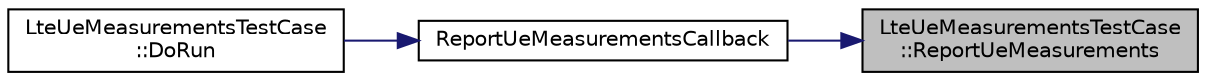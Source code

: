 digraph "LteUeMeasurementsTestCase::ReportUeMeasurements"
{
 // LATEX_PDF_SIZE
  edge [fontname="Helvetica",fontsize="10",labelfontname="Helvetica",labelfontsize="10"];
  node [fontname="Helvetica",fontsize="10",shape=record];
  rankdir="RL";
  Node1 [label="LteUeMeasurementsTestCase\l::ReportUeMeasurements",height=0.2,width=0.4,color="black", fillcolor="grey75", style="filled", fontcolor="black",tooltip="Report UE measurements function."];
  Node1 -> Node2 [dir="back",color="midnightblue",fontsize="10",style="solid",fontname="Helvetica"];
  Node2 [label="ReportUeMeasurementsCallback",height=0.2,width=0.4,color="black", fillcolor="white", style="filled",URL="$lte-test-ue-measurements_8cc.html#a2c68a78b856a5b437faa0a5090930c64",tooltip=" "];
  Node2 -> Node3 [dir="back",color="midnightblue",fontsize="10",style="solid",fontname="Helvetica"];
  Node3 [label="LteUeMeasurementsTestCase\l::DoRun",height=0.2,width=0.4,color="black", fillcolor="white", style="filled",URL="$class_lte_ue_measurements_test_case.html#a6ead76e605e0d03f6e9ea74b6bf608aa",tooltip="Implementation to actually run this TestCase."];
}
